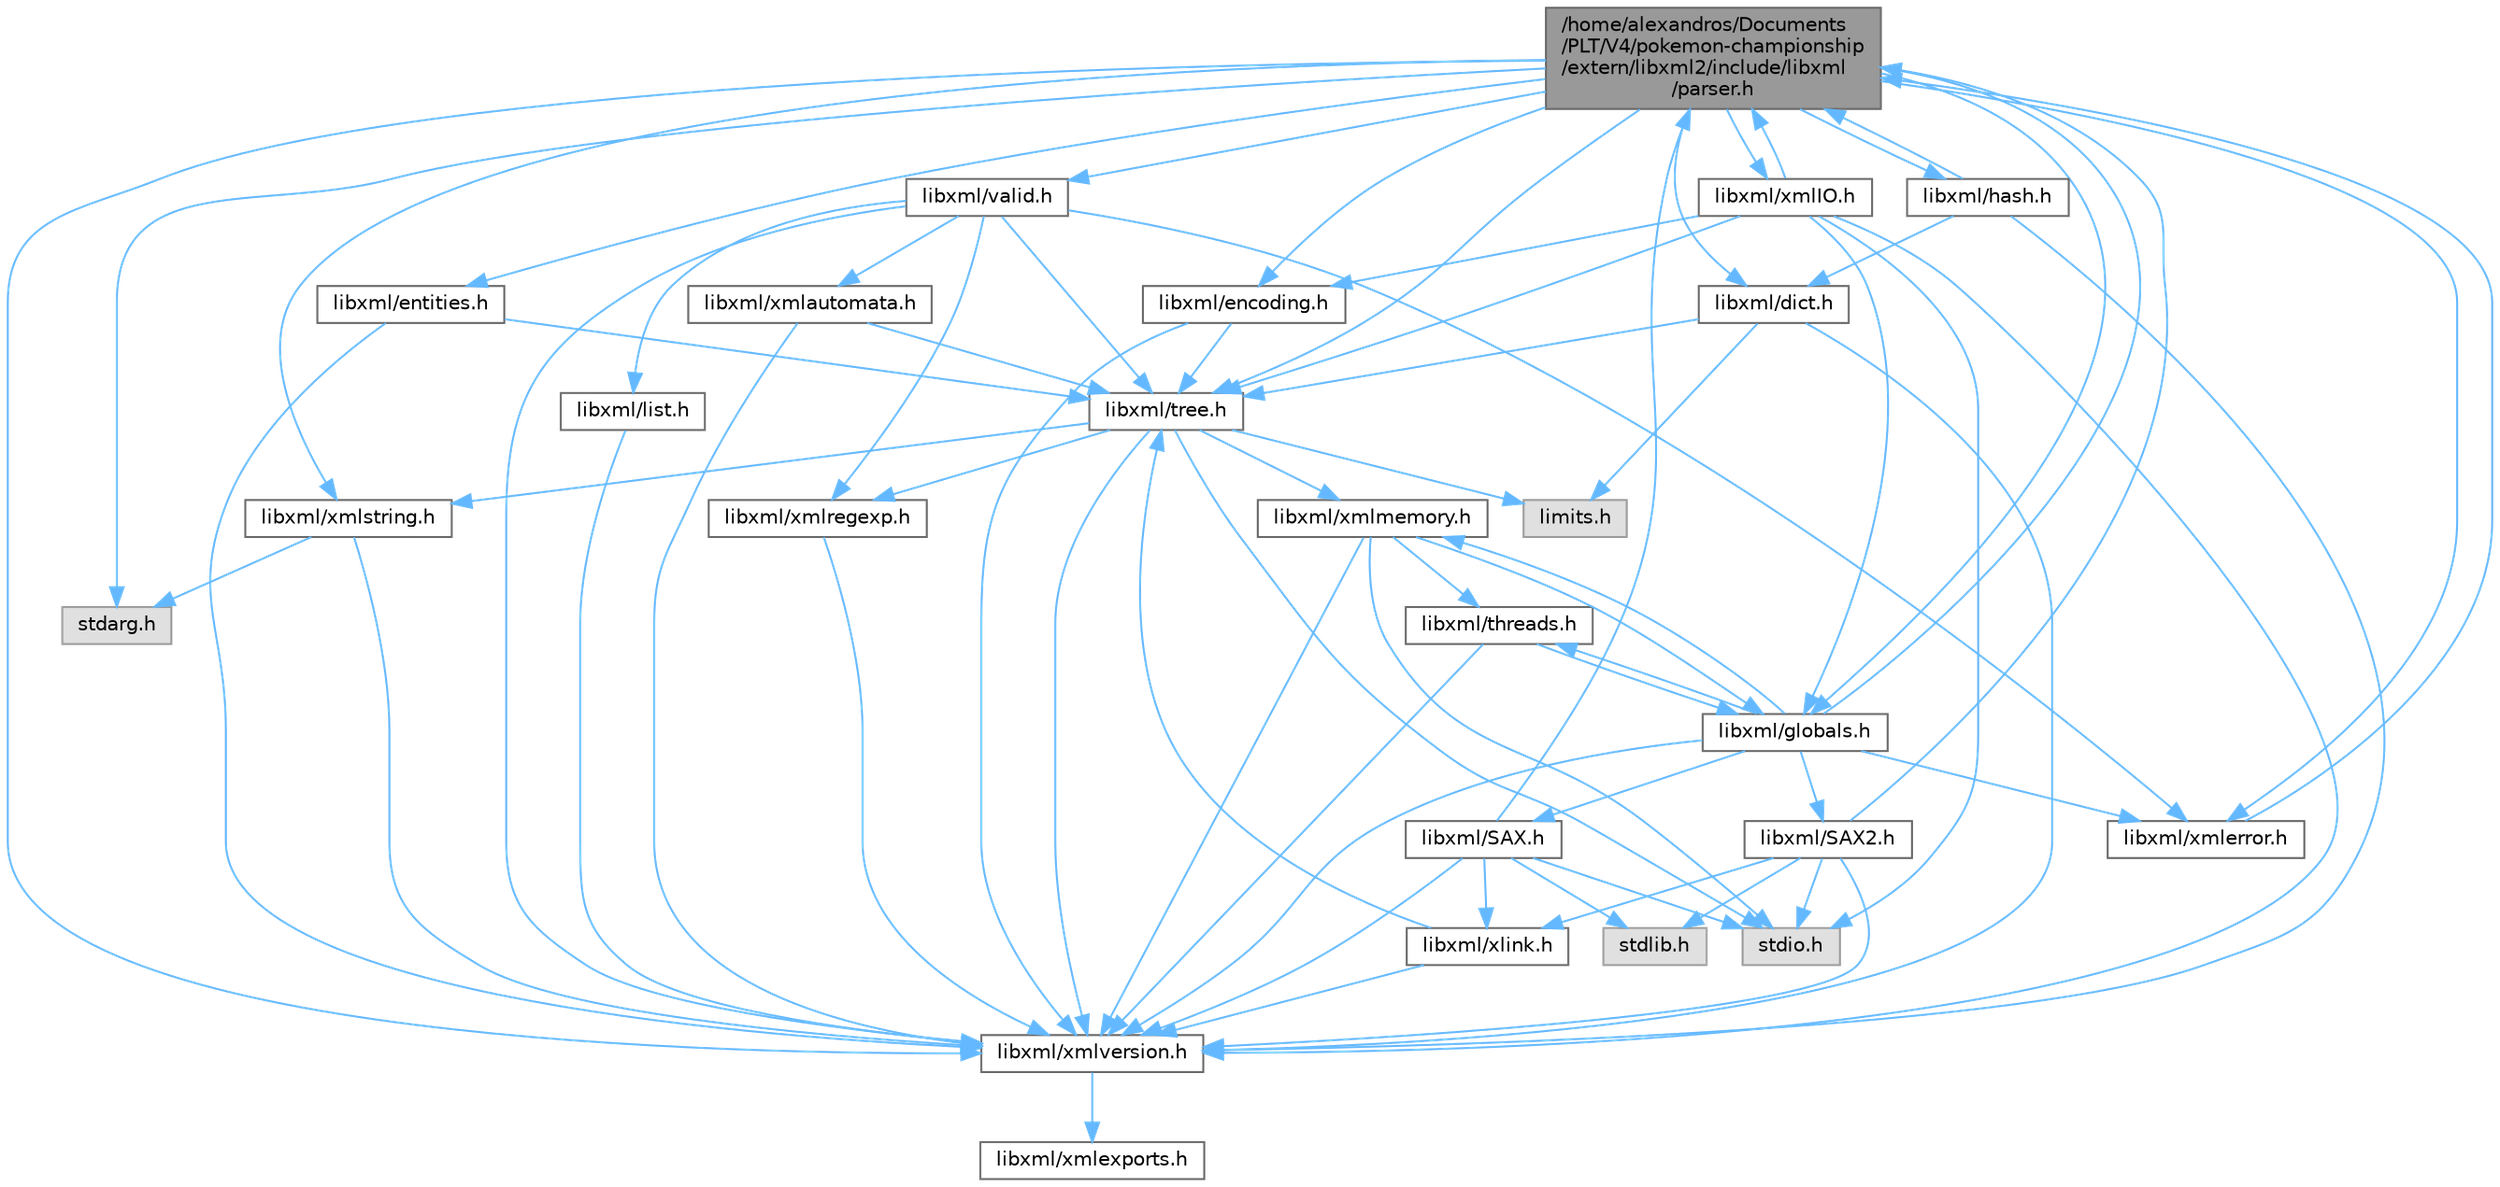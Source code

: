 digraph "/home/alexandros/Documents/PLT/V4/pokemon-championship/extern/libxml2/include/libxml/parser.h"
{
 // LATEX_PDF_SIZE
  bgcolor="transparent";
  edge [fontname=Helvetica,fontsize=10,labelfontname=Helvetica,labelfontsize=10];
  node [fontname=Helvetica,fontsize=10,shape=box,height=0.2,width=0.4];
  Node1 [label="/home/alexandros/Documents\l/PLT/V4/pokemon-championship\l/extern/libxml2/include/libxml\l/parser.h",height=0.2,width=0.4,color="gray40", fillcolor="grey60", style="filled", fontcolor="black",tooltip=" "];
  Node1 -> Node2 [color="steelblue1",style="solid"];
  Node2 [label="stdarg.h",height=0.2,width=0.4,color="grey60", fillcolor="#E0E0E0", style="filled",tooltip=" "];
  Node1 -> Node3 [color="steelblue1",style="solid"];
  Node3 [label="libxml/xmlversion.h",height=0.2,width=0.4,color="grey40", fillcolor="white", style="filled",URL="$xmlversion_8h.html",tooltip=" "];
  Node3 -> Node4 [color="steelblue1",style="solid"];
  Node4 [label="libxml/xmlexports.h",height=0.2,width=0.4,color="grey40", fillcolor="white", style="filled",URL="$xmlexports_8h.html",tooltip=" "];
  Node1 -> Node5 [color="steelblue1",style="solid"];
  Node5 [label="libxml/tree.h",height=0.2,width=0.4,color="grey40", fillcolor="white", style="filled",URL="$tree_8h.html",tooltip=" "];
  Node5 -> Node6 [color="steelblue1",style="solid"];
  Node6 [label="stdio.h",height=0.2,width=0.4,color="grey60", fillcolor="#E0E0E0", style="filled",tooltip=" "];
  Node5 -> Node7 [color="steelblue1",style="solid"];
  Node7 [label="limits.h",height=0.2,width=0.4,color="grey60", fillcolor="#E0E0E0", style="filled",tooltip=" "];
  Node5 -> Node3 [color="steelblue1",style="solid"];
  Node5 -> Node8 [color="steelblue1",style="solid"];
  Node8 [label="libxml/xmlstring.h",height=0.2,width=0.4,color="grey40", fillcolor="white", style="filled",URL="$xmlstring_8h.html",tooltip=" "];
  Node8 -> Node2 [color="steelblue1",style="solid"];
  Node8 -> Node3 [color="steelblue1",style="solid"];
  Node5 -> Node9 [color="steelblue1",style="solid"];
  Node9 [label="libxml/xmlregexp.h",height=0.2,width=0.4,color="grey40", fillcolor="white", style="filled",URL="$xmlregexp_8h.html",tooltip=" "];
  Node9 -> Node3 [color="steelblue1",style="solid"];
  Node5 -> Node10 [color="steelblue1",style="solid"];
  Node10 [label="libxml/xmlmemory.h",height=0.2,width=0.4,color="grey40", fillcolor="white", style="filled",URL="$xmlmemory_8h.html",tooltip=" "];
  Node10 -> Node6 [color="steelblue1",style="solid"];
  Node10 -> Node3 [color="steelblue1",style="solid"];
  Node10 -> Node11 [color="steelblue1",style="solid"];
  Node11 [label="libxml/threads.h",height=0.2,width=0.4,color="grey40", fillcolor="white", style="filled",URL="$threads_8h.html",tooltip=" "];
  Node11 -> Node3 [color="steelblue1",style="solid"];
  Node11 -> Node12 [color="steelblue1",style="solid"];
  Node12 [label="libxml/globals.h",height=0.2,width=0.4,color="grey40", fillcolor="white", style="filled",URL="$globals_8h.html",tooltip=" "];
  Node12 -> Node3 [color="steelblue1",style="solid"];
  Node12 -> Node1 [color="steelblue1",style="solid"];
  Node12 -> Node13 [color="steelblue1",style="solid"];
  Node13 [label="libxml/xmlerror.h",height=0.2,width=0.4,color="grey40", fillcolor="white", style="filled",URL="$xmlerror_8h.html",tooltip=" "];
  Node13 -> Node1 [color="steelblue1",style="solid"];
  Node12 -> Node14 [color="steelblue1",style="solid"];
  Node14 [label="libxml/SAX.h",height=0.2,width=0.4,color="grey40", fillcolor="white", style="filled",URL="$_s_a_x_8h.html",tooltip=" "];
  Node14 -> Node6 [color="steelblue1",style="solid"];
  Node14 -> Node15 [color="steelblue1",style="solid"];
  Node15 [label="stdlib.h",height=0.2,width=0.4,color="grey60", fillcolor="#E0E0E0", style="filled",tooltip=" "];
  Node14 -> Node3 [color="steelblue1",style="solid"];
  Node14 -> Node1 [color="steelblue1",style="solid"];
  Node14 -> Node16 [color="steelblue1",style="solid"];
  Node16 [label="libxml/xlink.h",height=0.2,width=0.4,color="grey40", fillcolor="white", style="filled",URL="$xlink_8h.html",tooltip=" "];
  Node16 -> Node3 [color="steelblue1",style="solid"];
  Node16 -> Node5 [color="steelblue1",style="solid"];
  Node12 -> Node17 [color="steelblue1",style="solid"];
  Node17 [label="libxml/SAX2.h",height=0.2,width=0.4,color="grey40", fillcolor="white", style="filled",URL="$_s_a_x2_8h.html",tooltip=" "];
  Node17 -> Node6 [color="steelblue1",style="solid"];
  Node17 -> Node15 [color="steelblue1",style="solid"];
  Node17 -> Node3 [color="steelblue1",style="solid"];
  Node17 -> Node1 [color="steelblue1",style="solid"];
  Node17 -> Node16 [color="steelblue1",style="solid"];
  Node12 -> Node10 [color="steelblue1",style="solid"];
  Node12 -> Node11 [color="steelblue1",style="solid"];
  Node10 -> Node12 [color="steelblue1",style="solid"];
  Node1 -> Node18 [color="steelblue1",style="solid"];
  Node18 [label="libxml/dict.h",height=0.2,width=0.4,color="grey40", fillcolor="white", style="filled",URL="$dict_8h.html",tooltip=" "];
  Node18 -> Node7 [color="steelblue1",style="solid"];
  Node18 -> Node3 [color="steelblue1",style="solid"];
  Node18 -> Node5 [color="steelblue1",style="solid"];
  Node1 -> Node19 [color="steelblue1",style="solid"];
  Node19 [label="libxml/hash.h",height=0.2,width=0.4,color="grey40", fillcolor="white", style="filled",URL="$hash_8h.html",tooltip=" "];
  Node19 -> Node3 [color="steelblue1",style="solid"];
  Node19 -> Node1 [color="steelblue1",style="solid"];
  Node19 -> Node18 [color="steelblue1",style="solid"];
  Node1 -> Node20 [color="steelblue1",style="solid"];
  Node20 [label="libxml/valid.h",height=0.2,width=0.4,color="grey40", fillcolor="white", style="filled",URL="$valid_8h.html",tooltip=" "];
  Node20 -> Node3 [color="steelblue1",style="solid"];
  Node20 -> Node13 [color="steelblue1",style="solid"];
  Node20 -> Node5 [color="steelblue1",style="solid"];
  Node20 -> Node21 [color="steelblue1",style="solid"];
  Node21 [label="libxml/list.h",height=0.2,width=0.4,color="grey40", fillcolor="white", style="filled",URL="$list_8h.html",tooltip=" "];
  Node21 -> Node3 [color="steelblue1",style="solid"];
  Node20 -> Node22 [color="steelblue1",style="solid"];
  Node22 [label="libxml/xmlautomata.h",height=0.2,width=0.4,color="grey40", fillcolor="white", style="filled",URL="$xmlautomata_8h.html",tooltip=" "];
  Node22 -> Node3 [color="steelblue1",style="solid"];
  Node22 -> Node5 [color="steelblue1",style="solid"];
  Node20 -> Node9 [color="steelblue1",style="solid"];
  Node1 -> Node23 [color="steelblue1",style="solid"];
  Node23 [label="libxml/entities.h",height=0.2,width=0.4,color="grey40", fillcolor="white", style="filled",URL="$entities_8h.html",tooltip=" "];
  Node23 -> Node3 [color="steelblue1",style="solid"];
  Node23 -> Node5 [color="steelblue1",style="solid"];
  Node1 -> Node13 [color="steelblue1",style="solid"];
  Node1 -> Node8 [color="steelblue1",style="solid"];
  Node1 -> Node24 [color="steelblue1",style="solid"];
  Node24 [label="libxml/encoding.h",height=0.2,width=0.4,color="grey40", fillcolor="white", style="filled",URL="$encoding_8h.html",tooltip=" "];
  Node24 -> Node3 [color="steelblue1",style="solid"];
  Node24 -> Node5 [color="steelblue1",style="solid"];
  Node1 -> Node25 [color="steelblue1",style="solid"];
  Node25 [label="libxml/xmlIO.h",height=0.2,width=0.4,color="grey40", fillcolor="white", style="filled",URL="$xml_i_o_8h.html",tooltip=" "];
  Node25 -> Node6 [color="steelblue1",style="solid"];
  Node25 -> Node3 [color="steelblue1",style="solid"];
  Node25 -> Node12 [color="steelblue1",style="solid"];
  Node25 -> Node5 [color="steelblue1",style="solid"];
  Node25 -> Node1 [color="steelblue1",style="solid"];
  Node25 -> Node24 [color="steelblue1",style="solid"];
  Node1 -> Node12 [color="steelblue1",style="solid"];
}
